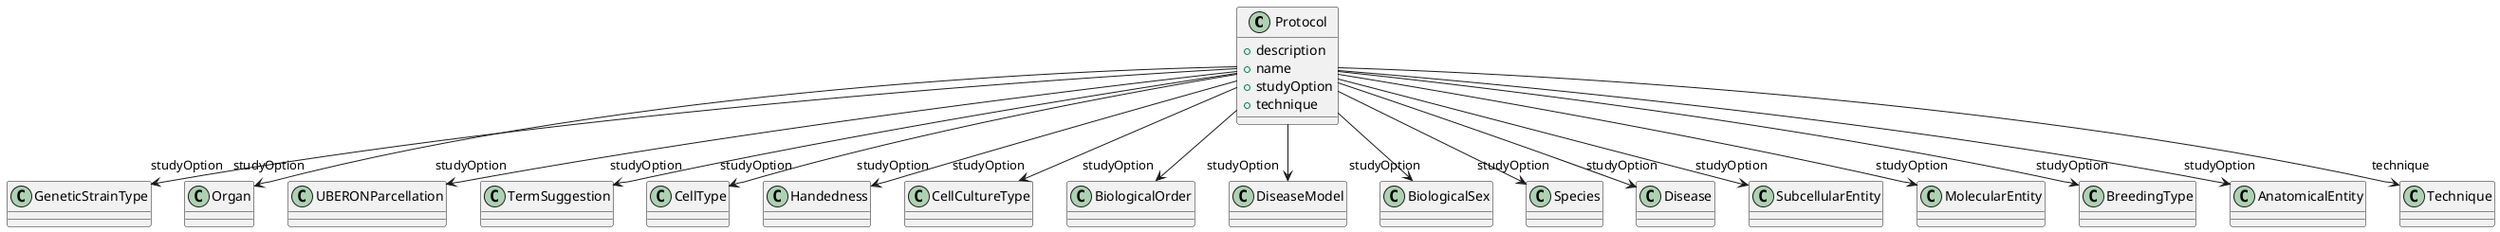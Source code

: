 @startuml
class Protocol {
+description
+name
+studyOption
+technique

}
Protocol -d-> "studyOption" GeneticStrainType
Protocol -d-> "studyOption" Organ
Protocol -d-> "studyOption" UBERONParcellation
Protocol -d-> "studyOption" TermSuggestion
Protocol -d-> "studyOption" CellType
Protocol -d-> "studyOption" Handedness
Protocol -d-> "studyOption" CellCultureType
Protocol -d-> "studyOption" BiologicalOrder
Protocol -d-> "studyOption" DiseaseModel
Protocol -d-> "studyOption" BiologicalSex
Protocol -d-> "studyOption" Species
Protocol -d-> "studyOption" Disease
Protocol -d-> "studyOption" SubcellularEntity
Protocol -d-> "studyOption" MolecularEntity
Protocol -d-> "studyOption" BreedingType
Protocol -d-> "studyOption" AnatomicalEntity
Protocol -d-> "technique" Technique

@enduml